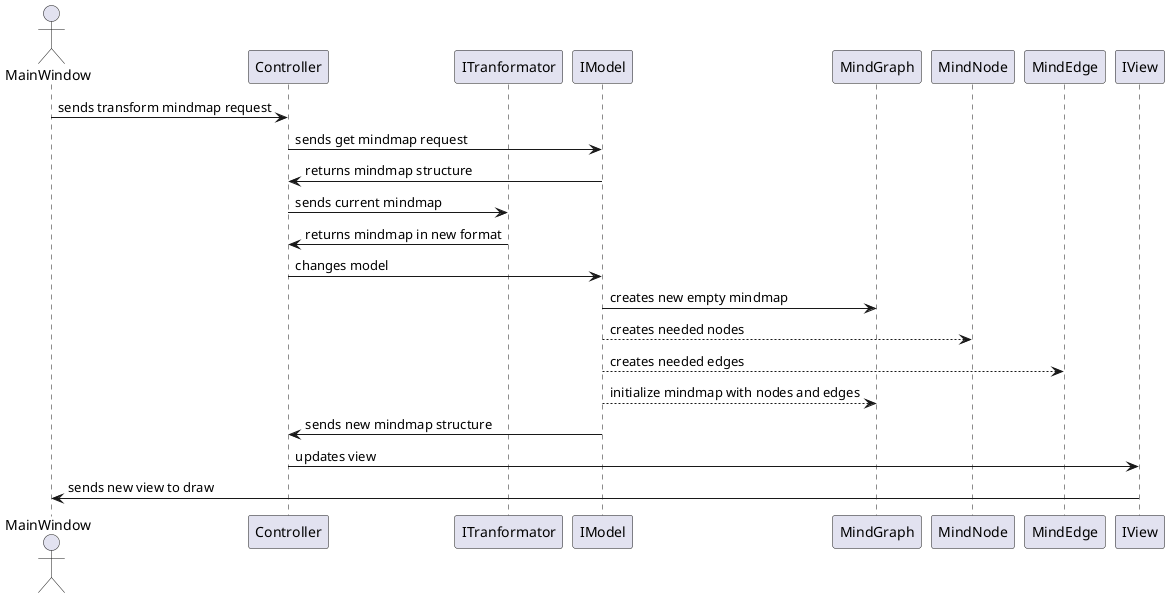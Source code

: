 ﻿@startuml
Actor MainWindow as main
Participant Controller as controller
Participant ITranformator as trans
Participant IModel as model
Participant MindGraph as graph
Participant MindNode as node
Participant MindEdge as edge
Participant IView as view

main -> controller : sends transform mindmap request
controller -> model : sends get mindmap request
model -> controller : returns mindmap structure
controller -> trans : sends current mindmap
trans -> controller : returns mindmap in new format
controller -> model : changes model
model -> graph : creates new empty mindmap
model --> node : creates needed nodes
model --> edge : creates needed edges
model --> graph : initialize mindmap with nodes and edges
model -> controller : sends new mindmap structure
controller -> view : updates view
view -> main : sends new view to draw
@enduml